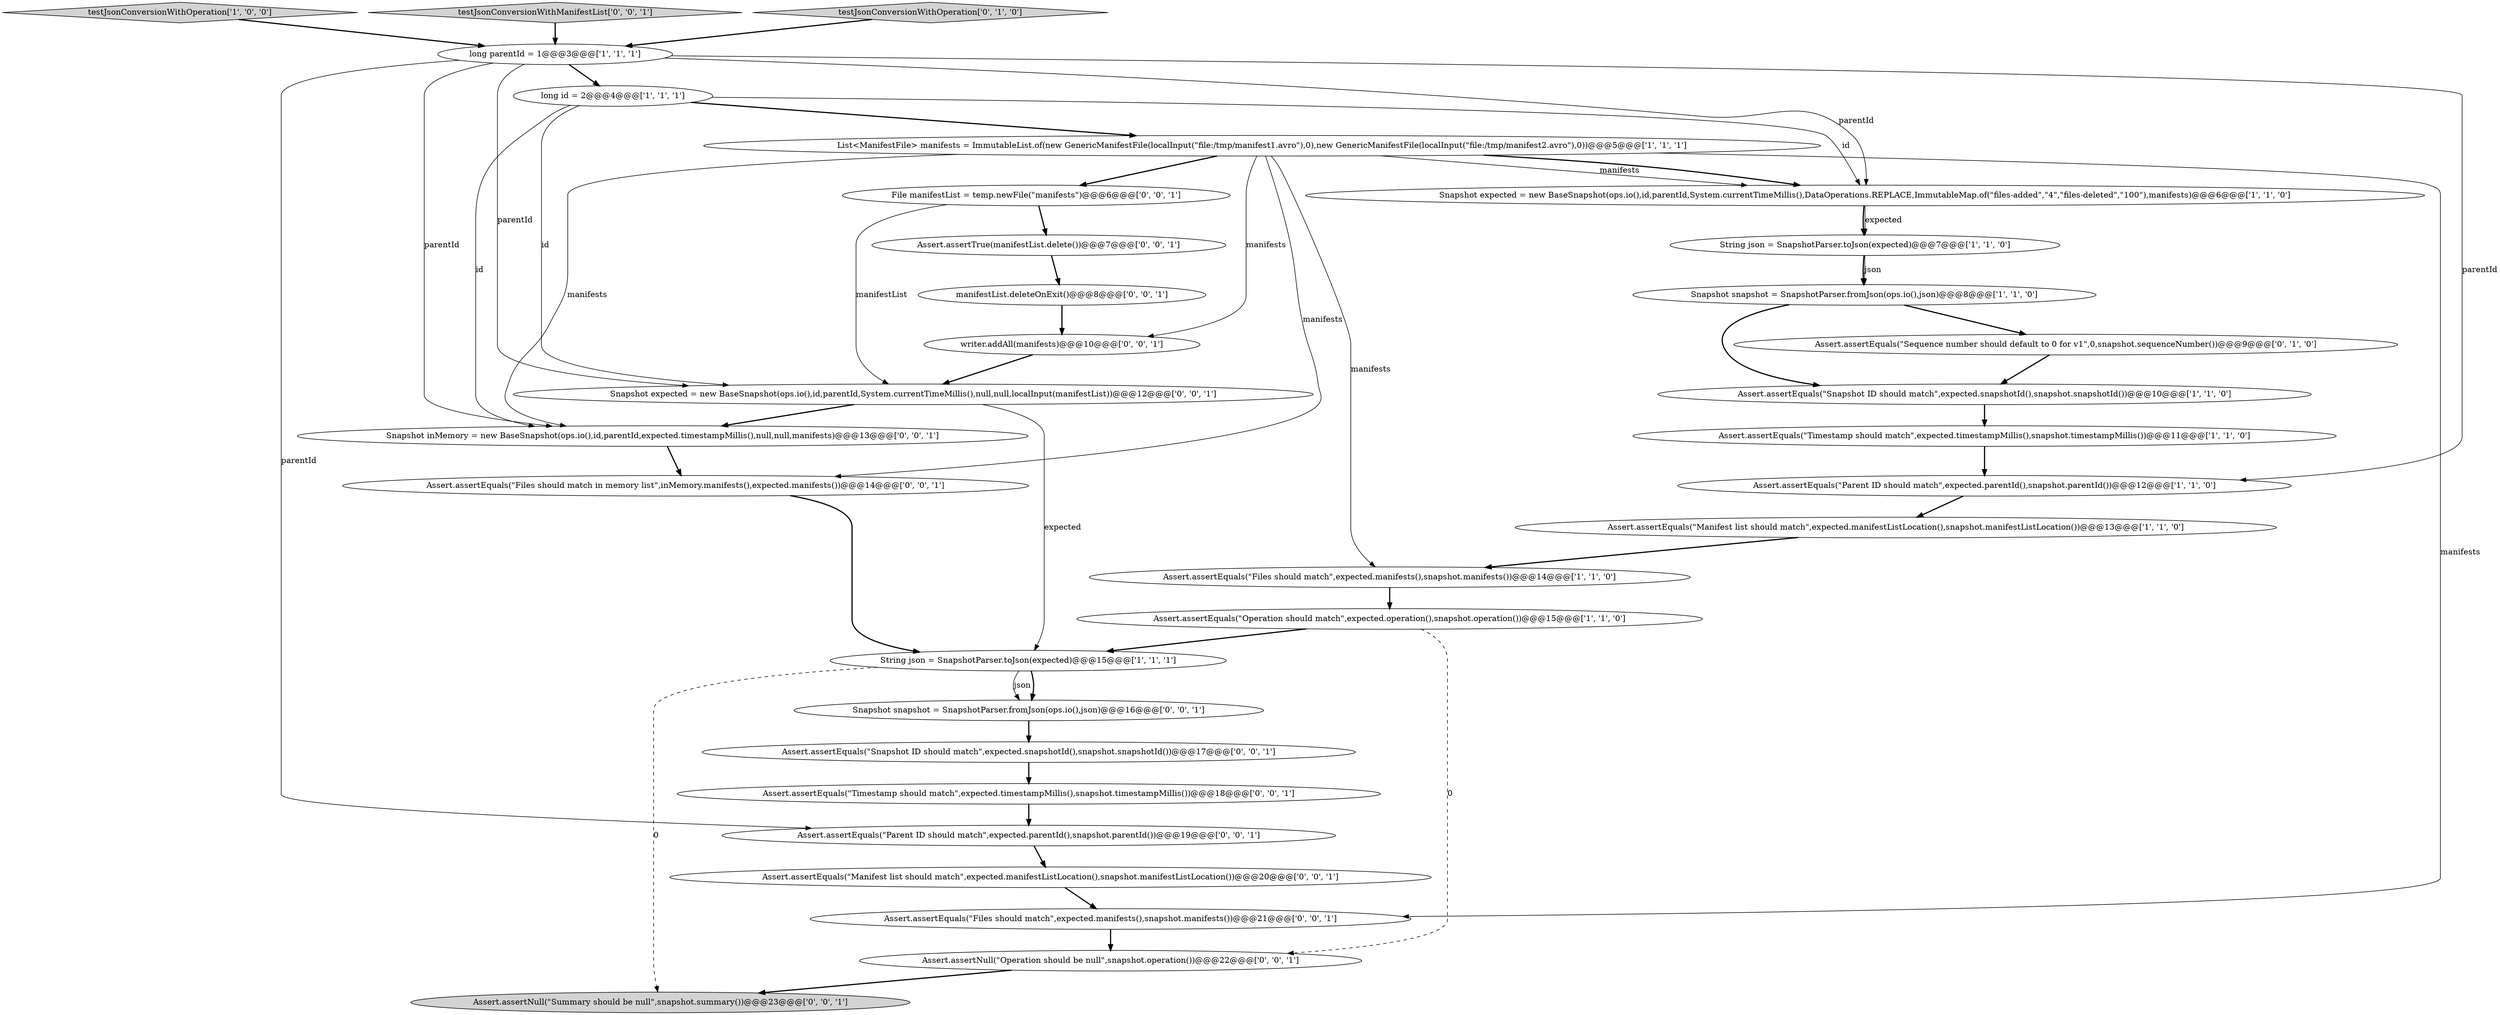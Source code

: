 digraph {
11 [style = filled, label = "Assert.assertEquals(\"Files should match\",expected.manifests(),snapshot.manifests())@@@14@@@['1', '1', '0']", fillcolor = white, shape = ellipse image = "AAA0AAABBB1BBB"];
28 [style = filled, label = "Assert.assertEquals(\"Files should match\",expected.manifests(),snapshot.manifests())@@@21@@@['0', '0', '1']", fillcolor = white, shape = ellipse image = "AAA0AAABBB3BBB"];
12 [style = filled, label = "Assert.assertEquals(\"Operation should match\",expected.operation(),snapshot.operation())@@@15@@@['1', '1', '0']", fillcolor = white, shape = ellipse image = "AAA0AAABBB1BBB"];
14 [style = filled, label = "Assert.assertEquals(\"Sequence number should default to 0 for v1\",0,snapshot.sequenceNumber())@@@9@@@['0', '1', '0']", fillcolor = white, shape = ellipse image = "AAA1AAABBB2BBB"];
0 [style = filled, label = "Snapshot expected = new BaseSnapshot(ops.io(),id,parentId,System.currentTimeMillis(),DataOperations.REPLACE,ImmutableMap.of(\"files-added\",\"4\",\"files-deleted\",\"100\"),manifests)@@@6@@@['1', '1', '0']", fillcolor = white, shape = ellipse image = "AAA0AAABBB1BBB"];
27 [style = filled, label = "writer.addAll(manifests)@@@10@@@['0', '0', '1']", fillcolor = white, shape = ellipse image = "AAA0AAABBB3BBB"];
25 [style = filled, label = "File manifestList = temp.newFile(\"manifests\")@@@6@@@['0', '0', '1']", fillcolor = white, shape = ellipse image = "AAA0AAABBB3BBB"];
4 [style = filled, label = "Assert.assertEquals(\"Parent ID should match\",expected.parentId(),snapshot.parentId())@@@12@@@['1', '1', '0']", fillcolor = white, shape = ellipse image = "AAA0AAABBB1BBB"];
16 [style = filled, label = "Assert.assertEquals(\"Timestamp should match\",expected.timestampMillis(),snapshot.timestampMillis())@@@18@@@['0', '0', '1']", fillcolor = white, shape = ellipse image = "AAA0AAABBB3BBB"];
10 [style = filled, label = "long parentId = 1@@@3@@@['1', '1', '1']", fillcolor = white, shape = ellipse image = "AAA0AAABBB1BBB"];
31 [style = filled, label = "Assert.assertEquals(\"Files should match in memory list\",inMemory.manifests(),expected.manifests())@@@14@@@['0', '0', '1']", fillcolor = white, shape = ellipse image = "AAA0AAABBB3BBB"];
2 [style = filled, label = "String json = SnapshotParser.toJson(expected)@@@15@@@['1', '1', '1']", fillcolor = white, shape = ellipse image = "AAA0AAABBB1BBB"];
9 [style = filled, label = "String json = SnapshotParser.toJson(expected)@@@7@@@['1', '1', '0']", fillcolor = white, shape = ellipse image = "AAA0AAABBB1BBB"];
23 [style = filled, label = "Assert.assertEquals(\"Snapshot ID should match\",expected.snapshotId(),snapshot.snapshotId())@@@17@@@['0', '0', '1']", fillcolor = white, shape = ellipse image = "AAA0AAABBB3BBB"];
7 [style = filled, label = "Assert.assertEquals(\"Snapshot ID should match\",expected.snapshotId(),snapshot.snapshotId())@@@10@@@['1', '1', '0']", fillcolor = white, shape = ellipse image = "AAA0AAABBB1BBB"];
5 [style = filled, label = "testJsonConversionWithOperation['1', '0', '0']", fillcolor = lightgray, shape = diamond image = "AAA0AAABBB1BBB"];
21 [style = filled, label = "Assert.assertNull(\"Operation should be null\",snapshot.operation())@@@22@@@['0', '0', '1']", fillcolor = white, shape = ellipse image = "AAA0AAABBB3BBB"];
29 [style = filled, label = "Assert.assertNull(\"Summary should be null\",snapshot.summary())@@@23@@@['0', '0', '1']", fillcolor = lightgray, shape = ellipse image = "AAA0AAABBB3BBB"];
30 [style = filled, label = "Assert.assertTrue(manifestList.delete())@@@7@@@['0', '0', '1']", fillcolor = white, shape = ellipse image = "AAA0AAABBB3BBB"];
20 [style = filled, label = "testJsonConversionWithManifestList['0', '0', '1']", fillcolor = lightgray, shape = diamond image = "AAA0AAABBB3BBB"];
3 [style = filled, label = "Assert.assertEquals(\"Manifest list should match\",expected.manifestListLocation(),snapshot.manifestListLocation())@@@13@@@['1', '1', '0']", fillcolor = white, shape = ellipse image = "AAA0AAABBB1BBB"];
22 [style = filled, label = "Assert.assertEquals(\"Manifest list should match\",expected.manifestListLocation(),snapshot.manifestListLocation())@@@20@@@['0', '0', '1']", fillcolor = white, shape = ellipse image = "AAA0AAABBB3BBB"];
15 [style = filled, label = "testJsonConversionWithOperation['0', '1', '0']", fillcolor = lightgray, shape = diamond image = "AAA0AAABBB2BBB"];
18 [style = filled, label = "Snapshot expected = new BaseSnapshot(ops.io(),id,parentId,System.currentTimeMillis(),null,null,localInput(manifestList))@@@12@@@['0', '0', '1']", fillcolor = white, shape = ellipse image = "AAA0AAABBB3BBB"];
17 [style = filled, label = "manifestList.deleteOnExit()@@@8@@@['0', '0', '1']", fillcolor = white, shape = ellipse image = "AAA0AAABBB3BBB"];
26 [style = filled, label = "Snapshot snapshot = SnapshotParser.fromJson(ops.io(),json)@@@16@@@['0', '0', '1']", fillcolor = white, shape = ellipse image = "AAA0AAABBB3BBB"];
24 [style = filled, label = "Assert.assertEquals(\"Parent ID should match\",expected.parentId(),snapshot.parentId())@@@19@@@['0', '0', '1']", fillcolor = white, shape = ellipse image = "AAA0AAABBB3BBB"];
1 [style = filled, label = "Snapshot snapshot = SnapshotParser.fromJson(ops.io(),json)@@@8@@@['1', '1', '0']", fillcolor = white, shape = ellipse image = "AAA0AAABBB1BBB"];
8 [style = filled, label = "Assert.assertEquals(\"Timestamp should match\",expected.timestampMillis(),snapshot.timestampMillis())@@@11@@@['1', '1', '0']", fillcolor = white, shape = ellipse image = "AAA0AAABBB1BBB"];
19 [style = filled, label = "Snapshot inMemory = new BaseSnapshot(ops.io(),id,parentId,expected.timestampMillis(),null,null,manifests)@@@13@@@['0', '0', '1']", fillcolor = white, shape = ellipse image = "AAA0AAABBB3BBB"];
6 [style = filled, label = "List<ManifestFile> manifests = ImmutableList.of(new GenericManifestFile(localInput(\"file:/tmp/manifest1.avro\"),0),new GenericManifestFile(localInput(\"file:/tmp/manifest2.avro\"),0))@@@5@@@['1', '1', '1']", fillcolor = white, shape = ellipse image = "AAA0AAABBB1BBB"];
13 [style = filled, label = "long id = 2@@@4@@@['1', '1', '1']", fillcolor = white, shape = ellipse image = "AAA0AAABBB1BBB"];
28->21 [style = bold, label=""];
6->11 [style = solid, label="manifests"];
6->31 [style = solid, label="manifests"];
25->18 [style = solid, label="manifestList"];
14->7 [style = bold, label=""];
16->24 [style = bold, label=""];
3->11 [style = bold, label=""];
7->8 [style = bold, label=""];
11->12 [style = bold, label=""];
17->27 [style = bold, label=""];
2->26 [style = bold, label=""];
20->10 [style = bold, label=""];
8->4 [style = bold, label=""];
6->0 [style = solid, label="manifests"];
10->0 [style = solid, label="parentId"];
12->2 [style = bold, label=""];
6->0 [style = bold, label=""];
0->9 [style = bold, label=""];
13->6 [style = bold, label=""];
2->26 [style = solid, label="json"];
23->16 [style = bold, label=""];
13->19 [style = solid, label="id"];
6->28 [style = solid, label="manifests"];
5->10 [style = bold, label=""];
1->14 [style = bold, label=""];
21->29 [style = bold, label=""];
24->22 [style = bold, label=""];
6->19 [style = solid, label="manifests"];
12->21 [style = dashed, label="0"];
10->19 [style = solid, label="parentId"];
6->27 [style = solid, label="manifests"];
13->0 [style = solid, label="id"];
10->13 [style = bold, label=""];
18->19 [style = bold, label=""];
22->28 [style = bold, label=""];
13->18 [style = solid, label="id"];
31->2 [style = bold, label=""];
6->25 [style = bold, label=""];
2->29 [style = dashed, label="0"];
27->18 [style = bold, label=""];
10->18 [style = solid, label="parentId"];
10->4 [style = solid, label="parentId"];
18->2 [style = solid, label="expected"];
26->23 [style = bold, label=""];
19->31 [style = bold, label=""];
1->7 [style = bold, label=""];
30->17 [style = bold, label=""];
25->30 [style = bold, label=""];
9->1 [style = bold, label=""];
4->3 [style = bold, label=""];
15->10 [style = bold, label=""];
0->9 [style = solid, label="expected"];
9->1 [style = solid, label="json"];
10->24 [style = solid, label="parentId"];
}
